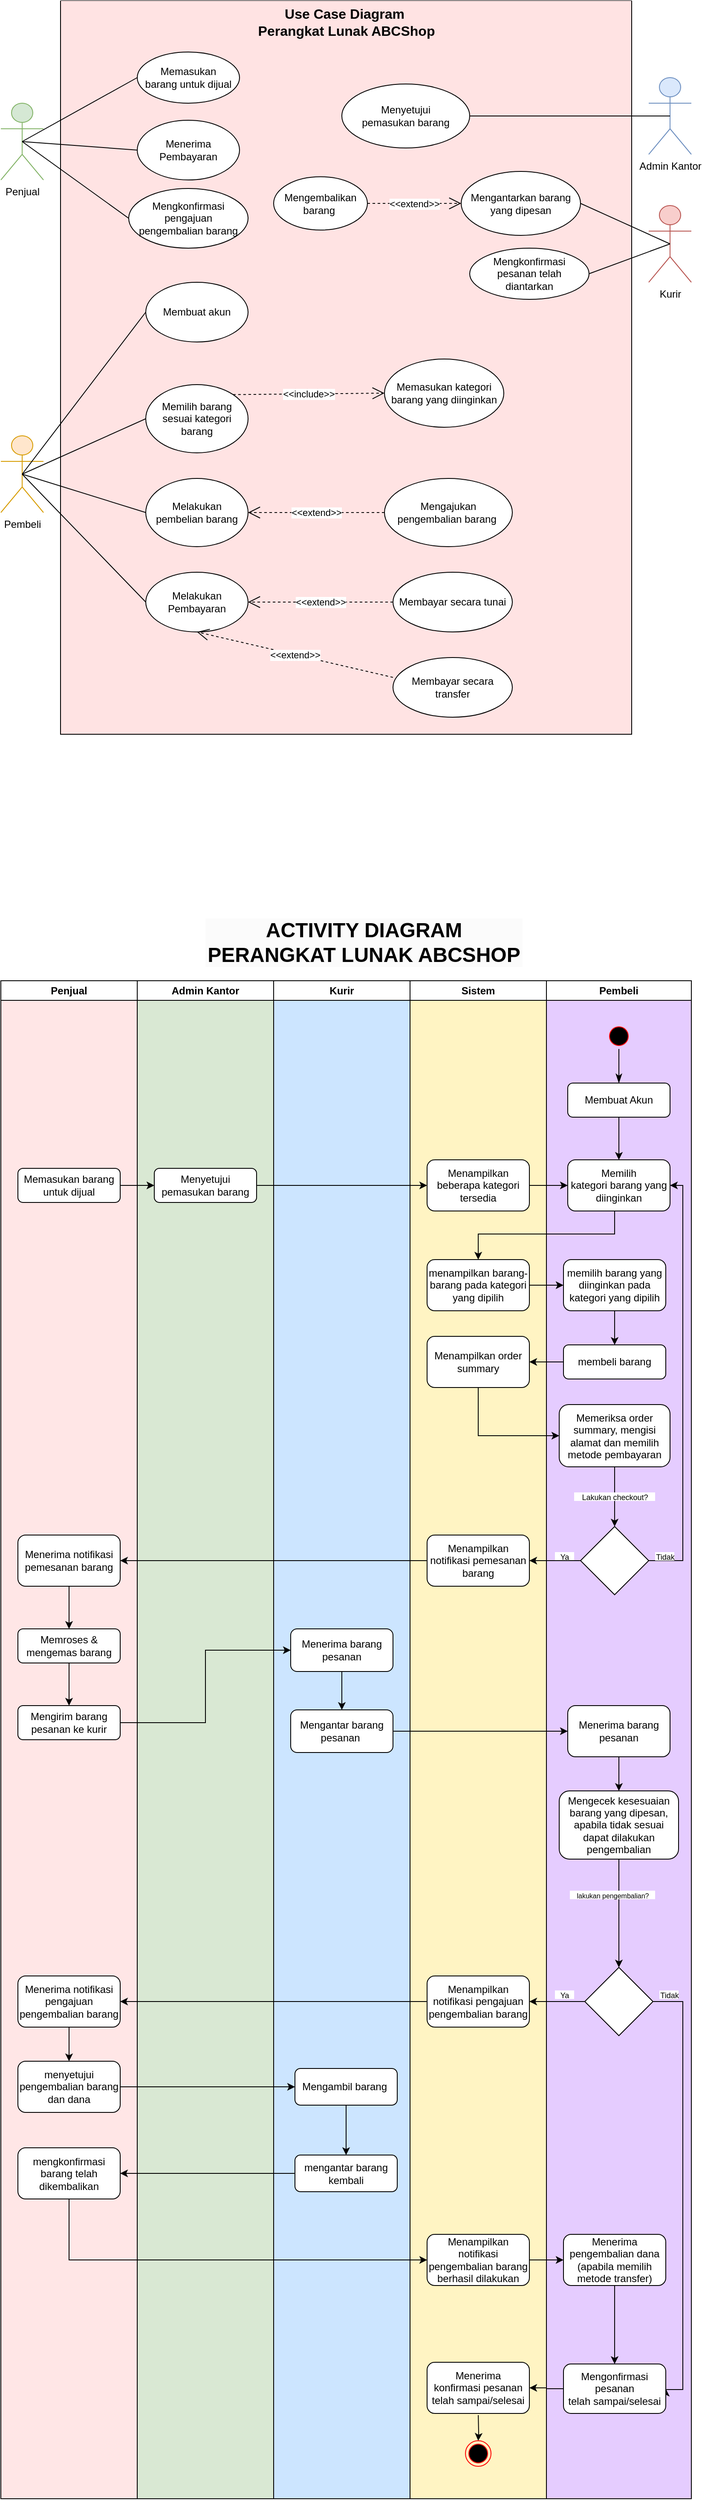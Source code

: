 <mxfile version="21.1.1" type="github">
  <diagram name="Page-1" id="WMPTcS08lWb3K9hCGUmL">
    <mxGraphModel dx="1222" dy="571" grid="1" gridSize="10" guides="1" tooltips="1" connect="1" arrows="1" fold="1" page="1" pageScale="1" pageWidth="850" pageHeight="1100" math="0" shadow="0">
      <root>
        <mxCell id="0" />
        <mxCell id="1" parent="0" />
        <mxCell id="j7uFFj0VMb9B0_QQSw2X-1" value="" style="swimlane;startSize=0;swimlaneFillColor=#FFE3E3;" parent="1" vertex="1">
          <mxGeometry x="90" y="91" width="670" height="860" as="geometry" />
        </mxCell>
        <mxCell id="j7uFFj0VMb9B0_QQSw2X-5" value="Memasukan &lt;br&gt;barang untuk dijual&lt;span id=&quot;docs-internal-guid-a7f95895-7fff-6457-1440-3f78a3bd2c53&quot;&gt;&lt;/span&gt;" style="ellipse;whiteSpace=wrap;html=1;" parent="j7uFFj0VMb9B0_QQSw2X-1" vertex="1">
          <mxGeometry x="90" y="60" width="120" height="60" as="geometry" />
        </mxCell>
        <mxCell id="j7uFFj0VMb9B0_QQSw2X-7" value="Menerima Pembayaran&lt;span id=&quot;docs-internal-guid-a7f95895-7fff-6457-1440-3f78a3bd2c53&quot;&gt;&lt;/span&gt;" style="ellipse;whiteSpace=wrap;html=1;" parent="j7uFFj0VMb9B0_QQSw2X-1" vertex="1">
          <mxGeometry x="90" y="140" width="120" height="70" as="geometry" />
        </mxCell>
        <mxCell id="j7uFFj0VMb9B0_QQSw2X-9" value="Memilih barang sesuai kategori barang&lt;span id=&quot;docs-internal-guid-a7f95895-7fff-6457-1440-3f78a3bd2c53&quot;&gt;&lt;/span&gt;" style="ellipse;whiteSpace=wrap;html=1;" parent="j7uFFj0VMb9B0_QQSw2X-1" vertex="1">
          <mxGeometry x="100" y="450" width="120" height="80" as="geometry" />
        </mxCell>
        <mxCell id="j7uFFj0VMb9B0_QQSw2X-10" value="Memasukan kategori barang yang diinginkan&lt;span id=&quot;docs-internal-guid-a7f95895-7fff-6457-1440-3f78a3bd2c53&quot;&gt;&lt;/span&gt;" style="ellipse;whiteSpace=wrap;html=1;" parent="j7uFFj0VMb9B0_QQSw2X-1" vertex="1">
          <mxGeometry x="380" y="420" width="140" height="80" as="geometry" />
        </mxCell>
        <mxCell id="j7uFFj0VMb9B0_QQSw2X-11" value="Melakukan &lt;br&gt;pembelian barang&lt;span id=&quot;docs-internal-guid-a7f95895-7fff-6457-1440-3f78a3bd2c53&quot;&gt;&lt;/span&gt;" style="ellipse;whiteSpace=wrap;html=1;" parent="j7uFFj0VMb9B0_QQSw2X-1" vertex="1">
          <mxGeometry x="100" y="560" width="120" height="80" as="geometry" />
        </mxCell>
        <mxCell id="j7uFFj0VMb9B0_QQSw2X-12" value="&lt;span id=&quot;docs-internal-guid-32751787-7fff-f40b-053c-c122ccb1751d&quot;&gt;&lt;/span&gt;Mengajukan&lt;br&gt;pengembalian barang&amp;nbsp;" style="ellipse;whiteSpace=wrap;html=1;" parent="j7uFFj0VMb9B0_QQSw2X-1" vertex="1">
          <mxGeometry x="380" y="560" width="150" height="80" as="geometry" />
        </mxCell>
        <mxCell id="j7uFFj0VMb9B0_QQSw2X-13" value="Melakukan Pembayaran" style="ellipse;whiteSpace=wrap;html=1;" parent="j7uFFj0VMb9B0_QQSw2X-1" vertex="1">
          <mxGeometry x="100" y="670" width="120" height="70" as="geometry" />
        </mxCell>
        <mxCell id="j7uFFj0VMb9B0_QQSw2X-14" value="Menyetujui &lt;br&gt;pemasukan barang" style="ellipse;whiteSpace=wrap;html=1;" parent="j7uFFj0VMb9B0_QQSw2X-1" vertex="1">
          <mxGeometry x="330" y="97.5" width="150" height="75" as="geometry" />
        </mxCell>
        <mxCell id="j7uFFj0VMb9B0_QQSw2X-21" value="&lt;b&gt;&lt;font style=&quot;font-size: 16px;&quot;&gt;Use Case Diagram&amp;nbsp; Perangkat Lunak ABCShop&lt;/font&gt;&lt;/b&gt;" style="text;html=1;strokeColor=none;fillColor=none;align=center;verticalAlign=middle;whiteSpace=wrap;rounded=0;" parent="j7uFFj0VMb9B0_QQSw2X-1" vertex="1">
          <mxGeometry x="223" y="10" width="225" height="30" as="geometry" />
        </mxCell>
        <mxCell id="j7uFFj0VMb9B0_QQSw2X-22" value="&amp;lt;&amp;lt;include&amp;gt;&amp;gt;" style="endArrow=open;endSize=12;dashed=1;html=1;rounded=0;exitX=1;exitY=0;exitDx=0;exitDy=0;entryX=0;entryY=0.5;entryDx=0;entryDy=0;" parent="j7uFFj0VMb9B0_QQSw2X-1" source="j7uFFj0VMb9B0_QQSw2X-9" target="j7uFFj0VMb9B0_QQSw2X-10" edge="1">
          <mxGeometry width="160" relative="1" as="geometry">
            <mxPoint x="205" y="469.5" as="sourcePoint" />
            <mxPoint x="330" y="390" as="targetPoint" />
          </mxGeometry>
        </mxCell>
        <mxCell id="j7uFFj0VMb9B0_QQSw2X-24" value="&amp;lt;&amp;lt;extend&amp;gt;&amp;gt;" style="endArrow=open;endSize=12;dashed=1;html=1;rounded=0;exitX=0;exitY=0.5;exitDx=0;exitDy=0;entryX=1;entryY=0.5;entryDx=0;entryDy=0;" parent="j7uFFj0VMb9B0_QQSw2X-1" source="j7uFFj0VMb9B0_QQSw2X-12" target="j7uFFj0VMb9B0_QQSw2X-11" edge="1">
          <mxGeometry width="160" relative="1" as="geometry">
            <mxPoint x="200" y="600" as="sourcePoint" />
            <mxPoint x="320" y="550" as="targetPoint" />
          </mxGeometry>
        </mxCell>
        <mxCell id="j7uFFj0VMb9B0_QQSw2X-26" value="Membayar secara transfer" style="ellipse;whiteSpace=wrap;html=1;" parent="j7uFFj0VMb9B0_QQSw2X-1" vertex="1">
          <mxGeometry x="390" y="770" width="140" height="70" as="geometry" />
        </mxCell>
        <mxCell id="j7uFFj0VMb9B0_QQSw2X-27" value="&amp;lt;&amp;lt;extend&amp;gt;&amp;gt;" style="endArrow=open;endSize=12;dashed=1;html=1;rounded=0;exitX=0;exitY=0.333;exitDx=0;exitDy=0;entryX=0.5;entryY=1;entryDx=0;entryDy=0;exitPerimeter=0;" parent="j7uFFj0VMb9B0_QQSw2X-1" source="j7uFFj0VMb9B0_QQSw2X-26" target="j7uFFj0VMb9B0_QQSw2X-13" edge="1">
          <mxGeometry width="160" relative="1" as="geometry">
            <mxPoint x="329" y="634" as="sourcePoint" />
            <mxPoint x="191" y="620" as="targetPoint" />
          </mxGeometry>
        </mxCell>
        <mxCell id="qfWqqg0GBeRQuwNFtrHV-4" value="Membuat akun" style="ellipse;whiteSpace=wrap;html=1;" parent="j7uFFj0VMb9B0_QQSw2X-1" vertex="1">
          <mxGeometry x="100" y="330" width="120" height="70" as="geometry" />
        </mxCell>
        <mxCell id="qfWqqg0GBeRQuwNFtrHV-7" value="Membayar secara tunai" style="ellipse;whiteSpace=wrap;html=1;" parent="j7uFFj0VMb9B0_QQSw2X-1" vertex="1">
          <mxGeometry x="390" y="670" width="140" height="70" as="geometry" />
        </mxCell>
        <mxCell id="qfWqqg0GBeRQuwNFtrHV-9" value="&amp;lt;&amp;lt;extend&amp;gt;&amp;gt;" style="endArrow=open;endSize=12;dashed=1;html=1;rounded=0;exitX=0;exitY=0.5;exitDx=0;exitDy=0;entryX=1;entryY=0.5;entryDx=0;entryDy=0;" parent="j7uFFj0VMb9B0_QQSw2X-1" source="qfWqqg0GBeRQuwNFtrHV-7" target="j7uFFj0VMb9B0_QQSw2X-13" edge="1">
          <mxGeometry width="160" relative="1" as="geometry">
            <mxPoint x="385" y="642" as="sourcePoint" />
            <mxPoint x="205" y="650" as="targetPoint" />
          </mxGeometry>
        </mxCell>
        <mxCell id="_J6b6kvtOCf_ExvjXbg1-1" value="Mengantarkan barang &lt;br&gt;yang dipesan" style="ellipse;whiteSpace=wrap;html=1;" parent="j7uFFj0VMb9B0_QQSw2X-1" vertex="1">
          <mxGeometry x="470" y="200" width="140" height="75" as="geometry" />
        </mxCell>
        <mxCell id="_J6b6kvtOCf_ExvjXbg1-2" value="Mengembalikan &lt;br&gt;barang&amp;nbsp;" style="ellipse;whiteSpace=wrap;html=1;" parent="j7uFFj0VMb9B0_QQSw2X-1" vertex="1">
          <mxGeometry x="250" y="206.25" width="110" height="62.5" as="geometry" />
        </mxCell>
        <mxCell id="_J6b6kvtOCf_ExvjXbg1-7" value="&amp;lt;&amp;lt;extend&amp;gt;&amp;gt;" style="endArrow=open;endSize=12;dashed=1;html=1;rounded=0;exitX=1;exitY=0.5;exitDx=0;exitDy=0;entryX=0;entryY=0.5;entryDx=0;entryDy=0;" parent="j7uFFj0VMb9B0_QQSw2X-1" source="_J6b6kvtOCf_ExvjXbg1-2" target="_J6b6kvtOCf_ExvjXbg1-1" edge="1">
          <mxGeometry width="160" relative="1" as="geometry">
            <mxPoint x="186" y="312" as="sourcePoint" />
            <mxPoint x="364" y="270" as="targetPoint" />
            <Array as="points" />
          </mxGeometry>
        </mxCell>
        <mxCell id="TZj0bOSMbORoZklCW9Lz-1" value="Mengkonfirmasi pengajuan &lt;br&gt;pengembalian barang" style="ellipse;whiteSpace=wrap;html=1;" vertex="1" parent="j7uFFj0VMb9B0_QQSw2X-1">
          <mxGeometry x="80" y="220" width="140" height="70" as="geometry" />
        </mxCell>
        <mxCell id="BSiaUf2qVjrhFa25R_2A-1" value="Mengkonfirmasi &lt;br&gt;pesanan telah &lt;br&gt;diantarkan" style="ellipse;whiteSpace=wrap;html=1;" vertex="1" parent="j7uFFj0VMb9B0_QQSw2X-1">
          <mxGeometry x="480" y="290" width="140" height="60" as="geometry" />
        </mxCell>
        <mxCell id="j7uFFj0VMb9B0_QQSw2X-2" value="Penjual" style="shape=umlActor;verticalLabelPosition=bottom;verticalAlign=top;html=1;outlineConnect=0;fillColor=#d5e8d4;strokeColor=#82b366;" parent="1" vertex="1">
          <mxGeometry x="20" y="211" width="50" height="90" as="geometry" />
        </mxCell>
        <mxCell id="j7uFFj0VMb9B0_QQSw2X-3" value="Pembeli" style="shape=umlActor;verticalLabelPosition=bottom;verticalAlign=top;html=1;outlineConnect=0;fillColor=#ffe6cc;strokeColor=#d79b00;" parent="1" vertex="1">
          <mxGeometry x="20" y="601" width="50" height="90" as="geometry" />
        </mxCell>
        <mxCell id="j7uFFj0VMb9B0_QQSw2X-4" value="Admin Kantor" style="shape=umlActor;verticalLabelPosition=bottom;verticalAlign=top;html=1;outlineConnect=0;fillColor=#dae8fc;strokeColor=#6c8ebf;" parent="1" vertex="1">
          <mxGeometry x="780" y="181" width="50" height="90" as="geometry" />
        </mxCell>
        <mxCell id="j7uFFj0VMb9B0_QQSw2X-15" value="" style="endArrow=none;html=1;rounded=0;exitX=0.5;exitY=0.5;exitDx=0;exitDy=0;exitPerimeter=0;entryX=0;entryY=0.5;entryDx=0;entryDy=0;" parent="1" source="j7uFFj0VMb9B0_QQSw2X-2" target="j7uFFj0VMb9B0_QQSw2X-5" edge="1">
          <mxGeometry width="50" height="50" relative="1" as="geometry">
            <mxPoint x="160" y="231" as="sourcePoint" />
            <mxPoint x="210" y="181" as="targetPoint" />
          </mxGeometry>
        </mxCell>
        <mxCell id="j7uFFj0VMb9B0_QQSw2X-16" value="" style="endArrow=none;html=1;rounded=0;entryX=0;entryY=0.5;entryDx=0;entryDy=0;exitX=0.5;exitY=0.5;exitDx=0;exitDy=0;exitPerimeter=0;" parent="1" source="j7uFFj0VMb9B0_QQSw2X-2" target="j7uFFj0VMb9B0_QQSw2X-7" edge="1">
          <mxGeometry width="50" height="50" relative="1" as="geometry">
            <mxPoint x="160" y="281" as="sourcePoint" />
            <mxPoint x="210" y="231" as="targetPoint" />
          </mxGeometry>
        </mxCell>
        <mxCell id="j7uFFj0VMb9B0_QQSw2X-17" value="" style="endArrow=none;html=1;rounded=0;exitX=0.5;exitY=0.5;exitDx=0;exitDy=0;exitPerimeter=0;entryX=0;entryY=0.5;entryDx=0;entryDy=0;" parent="1" source="j7uFFj0VMb9B0_QQSw2X-3" target="j7uFFj0VMb9B0_QQSw2X-9" edge="1">
          <mxGeometry width="50" height="50" relative="1" as="geometry">
            <mxPoint x="135" y="641" as="sourcePoint" />
            <mxPoint x="185" y="591" as="targetPoint" />
          </mxGeometry>
        </mxCell>
        <mxCell id="j7uFFj0VMb9B0_QQSw2X-18" value="" style="endArrow=none;html=1;rounded=0;exitX=0.5;exitY=0.5;exitDx=0;exitDy=0;exitPerimeter=0;entryX=0;entryY=0.5;entryDx=0;entryDy=0;" parent="1" source="j7uFFj0VMb9B0_QQSw2X-3" target="j7uFFj0VMb9B0_QQSw2X-11" edge="1">
          <mxGeometry width="50" height="50" relative="1" as="geometry">
            <mxPoint x="110" y="661" as="sourcePoint" />
            <mxPoint x="245" y="571" as="targetPoint" />
          </mxGeometry>
        </mxCell>
        <mxCell id="j7uFFj0VMb9B0_QQSw2X-19" value="" style="endArrow=none;html=1;rounded=0;entryX=0;entryY=0.5;entryDx=0;entryDy=0;exitX=0.5;exitY=0.5;exitDx=0;exitDy=0;exitPerimeter=0;" parent="1" source="j7uFFj0VMb9B0_QQSw2X-3" target="j7uFFj0VMb9B0_QQSw2X-13" edge="1">
          <mxGeometry width="50" height="50" relative="1" as="geometry">
            <mxPoint x="100" y="621" as="sourcePoint" />
            <mxPoint x="255" y="581" as="targetPoint" />
          </mxGeometry>
        </mxCell>
        <mxCell id="j7uFFj0VMb9B0_QQSw2X-20" value="" style="endArrow=none;html=1;rounded=0;entryX=0.5;entryY=0.5;entryDx=0;entryDy=0;entryPerimeter=0;exitX=1;exitY=0.5;exitDx=0;exitDy=0;" parent="1" source="j7uFFj0VMb9B0_QQSw2X-14" target="j7uFFj0VMb9B0_QQSw2X-4" edge="1">
          <mxGeometry width="50" height="50" relative="1" as="geometry">
            <mxPoint x="670" y="301" as="sourcePoint" />
            <mxPoint x="720" y="251" as="targetPoint" />
          </mxGeometry>
        </mxCell>
        <mxCell id="qfWqqg0GBeRQuwNFtrHV-5" value="" style="endArrow=none;html=1;rounded=0;entryX=0;entryY=0.5;entryDx=0;entryDy=0;exitX=0.5;exitY=0.5;exitDx=0;exitDy=0;exitPerimeter=0;" parent="1" source="j7uFFj0VMb9B0_QQSw2X-3" target="qfWqqg0GBeRQuwNFtrHV-4" edge="1">
          <mxGeometry width="50" height="50" relative="1" as="geometry">
            <mxPoint x="110" y="631" as="sourcePoint" />
            <mxPoint x="245" y="781" as="targetPoint" />
          </mxGeometry>
        </mxCell>
        <mxCell id="qfWqqg0GBeRQuwNFtrHV-317" value="&lt;h1 style=&quot;border-color: var(--border-color); color: rgb(0, 0, 0); font-variant-ligatures: normal; font-variant-caps: normal; letter-spacing: normal; orphans: 2; text-align: center; text-indent: 0px; text-transform: none; widows: 2; word-spacing: 0px; -webkit-text-stroke-width: 0px; background-color: rgb(251, 251, 251);&quot;&gt;&lt;span style=&quot;border-color: var(--border-color);&quot;&gt;ACTIVITY DIAGRAM PERANGKAT LUNAK ABCSHOP&lt;/span&gt;&lt;/h1&gt;" style="text;whiteSpace=wrap;html=1;fontStyle=1;fontFamily=Helvetica;spacing=0;verticalAlign=middle;" parent="1" vertex="1">
          <mxGeometry x="260" y="1160" width="370" height="70" as="geometry" />
        </mxCell>
        <mxCell id="_J6b6kvtOCf_ExvjXbg1-3" value="Kurir" style="shape=umlActor;verticalLabelPosition=bottom;verticalAlign=top;html=1;outlineConnect=0;fillColor=#f8cecc;strokeColor=#b85450;" parent="1" vertex="1">
          <mxGeometry x="780" y="331" width="50" height="90" as="geometry" />
        </mxCell>
        <mxCell id="_J6b6kvtOCf_ExvjXbg1-5" value="" style="endArrow=none;html=1;rounded=0;entryX=0.5;entryY=0.5;entryDx=0;entryDy=0;entryPerimeter=0;exitX=1;exitY=0.5;exitDx=0;exitDy=0;" parent="1" source="_J6b6kvtOCf_ExvjXbg1-1" target="_J6b6kvtOCf_ExvjXbg1-3" edge="1">
          <mxGeometry width="50" height="50" relative="1" as="geometry">
            <mxPoint x="630" y="323" as="sourcePoint" />
            <mxPoint x="775" y="322.73" as="targetPoint" />
          </mxGeometry>
        </mxCell>
        <mxCell id="I9VFEbyjpKkMFN8h952U-143" value="Penjual" style="swimlane;whiteSpace=wrap;html=1;startSize=23;swimlaneFillColor=#FFE6E6;" vertex="1" parent="1">
          <mxGeometry x="20" y="1240" width="160" height="1780" as="geometry" />
        </mxCell>
        <mxCell id="I9VFEbyjpKkMFN8h952U-145" value="Memasukan barang&lt;br style=&quot;border-color: var(--border-color);&quot;&gt;untuk dijual" style="rounded=1;whiteSpace=wrap;html=1;" vertex="1" parent="I9VFEbyjpKkMFN8h952U-143">
          <mxGeometry x="20" y="220" width="120" height="40" as="geometry" />
        </mxCell>
        <mxCell id="I9VFEbyjpKkMFN8h952U-147" value="" style="edgeStyle=orthogonalEdgeStyle;rounded=0;orthogonalLoop=1;jettySize=auto;html=1;" edge="1" parent="I9VFEbyjpKkMFN8h952U-143" source="I9VFEbyjpKkMFN8h952U-148" target="I9VFEbyjpKkMFN8h952U-150">
          <mxGeometry relative="1" as="geometry" />
        </mxCell>
        <mxCell id="I9VFEbyjpKkMFN8h952U-148" value="Menerima notifikasi pemesanan barang" style="rounded=1;whiteSpace=wrap;html=1;" vertex="1" parent="I9VFEbyjpKkMFN8h952U-143">
          <mxGeometry x="20" y="650" width="120" height="60" as="geometry" />
        </mxCell>
        <mxCell id="I9VFEbyjpKkMFN8h952U-149" value="" style="edgeStyle=orthogonalEdgeStyle;rounded=0;orthogonalLoop=1;jettySize=auto;html=1;" edge="1" parent="I9VFEbyjpKkMFN8h952U-143" source="I9VFEbyjpKkMFN8h952U-150" target="I9VFEbyjpKkMFN8h952U-151">
          <mxGeometry relative="1" as="geometry" />
        </mxCell>
        <mxCell id="I9VFEbyjpKkMFN8h952U-150" value="Memroses &amp;amp; mengemas barang" style="rounded=1;whiteSpace=wrap;html=1;" vertex="1" parent="I9VFEbyjpKkMFN8h952U-143">
          <mxGeometry x="20" y="760" width="120" height="40" as="geometry" />
        </mxCell>
        <mxCell id="I9VFEbyjpKkMFN8h952U-151" value="Mengirim barang&lt;br&gt;pesanan ke kurir" style="rounded=1;whiteSpace=wrap;html=1;" vertex="1" parent="I9VFEbyjpKkMFN8h952U-143">
          <mxGeometry x="20" y="850" width="120" height="40" as="geometry" />
        </mxCell>
        <mxCell id="I9VFEbyjpKkMFN8h952U-152" value="" style="edgeStyle=orthogonalEdgeStyle;rounded=0;orthogonalLoop=1;jettySize=auto;html=1;" edge="1" parent="I9VFEbyjpKkMFN8h952U-143" source="I9VFEbyjpKkMFN8h952U-153" target="I9VFEbyjpKkMFN8h952U-154">
          <mxGeometry relative="1" as="geometry" />
        </mxCell>
        <mxCell id="I9VFEbyjpKkMFN8h952U-153" value="Menerima notifikasi pengajuan pengembalian barang" style="rounded=1;whiteSpace=wrap;html=1;" vertex="1" parent="I9VFEbyjpKkMFN8h952U-143">
          <mxGeometry x="20" y="1167" width="120" height="60" as="geometry" />
        </mxCell>
        <mxCell id="I9VFEbyjpKkMFN8h952U-154" value="menyetujui pengembalian barang dan dana" style="rounded=1;whiteSpace=wrap;html=1;" vertex="1" parent="I9VFEbyjpKkMFN8h952U-143">
          <mxGeometry x="20" y="1267" width="120" height="60" as="geometry" />
        </mxCell>
        <mxCell id="UR1YK07taxulq5GnLhqf-6" value="mengkonfirmasi barang telah dikembalikan" style="rounded=1;whiteSpace=wrap;html=1;" vertex="1" parent="I9VFEbyjpKkMFN8h952U-143">
          <mxGeometry x="20" y="1368.5" width="120" height="60" as="geometry" />
        </mxCell>
        <mxCell id="I9VFEbyjpKkMFN8h952U-155" value="Admin Kantor" style="swimlane;whiteSpace=wrap;html=1;swimlaneFillColor=#D9E8D3;" vertex="1" parent="1">
          <mxGeometry x="180" y="1240" width="160" height="1780" as="geometry" />
        </mxCell>
        <mxCell id="I9VFEbyjpKkMFN8h952U-156" value="Menyetujui pemasukan barang" style="rounded=1;whiteSpace=wrap;html=1;" vertex="1" parent="I9VFEbyjpKkMFN8h952U-155">
          <mxGeometry x="20" y="220" width="120" height="40" as="geometry" />
        </mxCell>
        <mxCell id="I9VFEbyjpKkMFN8h952U-157" value="Kurir" style="swimlane;whiteSpace=wrap;html=1;swimlaneFillColor=#CCE5FF;" vertex="1" parent="1">
          <mxGeometry x="340" y="1240" width="160" height="1780" as="geometry" />
        </mxCell>
        <mxCell id="I9VFEbyjpKkMFN8h952U-158" value="" style="edgeStyle=orthogonalEdgeStyle;rounded=0;orthogonalLoop=1;jettySize=auto;html=1;" edge="1" parent="I9VFEbyjpKkMFN8h952U-157" source="I9VFEbyjpKkMFN8h952U-159" target="I9VFEbyjpKkMFN8h952U-160">
          <mxGeometry relative="1" as="geometry" />
        </mxCell>
        <mxCell id="I9VFEbyjpKkMFN8h952U-159" value="Menerima barang pesanan" style="rounded=1;whiteSpace=wrap;html=1;" vertex="1" parent="I9VFEbyjpKkMFN8h952U-157">
          <mxGeometry x="20" y="760" width="120" height="50" as="geometry" />
        </mxCell>
        <mxCell id="I9VFEbyjpKkMFN8h952U-160" value="Mengantar barang pesanan&amp;nbsp;" style="rounded=1;whiteSpace=wrap;html=1;" vertex="1" parent="I9VFEbyjpKkMFN8h952U-157">
          <mxGeometry x="20" y="855" width="120" height="50" as="geometry" />
        </mxCell>
        <mxCell id="I9VFEbyjpKkMFN8h952U-161" value="" style="edgeStyle=orthogonalEdgeStyle;rounded=0;orthogonalLoop=1;jettySize=auto;html=1;" edge="1" parent="I9VFEbyjpKkMFN8h952U-157" source="I9VFEbyjpKkMFN8h952U-162" target="I9VFEbyjpKkMFN8h952U-163">
          <mxGeometry relative="1" as="geometry" />
        </mxCell>
        <mxCell id="I9VFEbyjpKkMFN8h952U-162" value="Mengambil barang&amp;nbsp;" style="rounded=1;whiteSpace=wrap;html=1;" vertex="1" parent="I9VFEbyjpKkMFN8h952U-157">
          <mxGeometry x="25" y="1275.5" width="120" height="43" as="geometry" />
        </mxCell>
        <mxCell id="I9VFEbyjpKkMFN8h952U-163" value="mengantar barang kembali" style="rounded=1;whiteSpace=wrap;html=1;" vertex="1" parent="I9VFEbyjpKkMFN8h952U-157">
          <mxGeometry x="25" y="1377" width="120" height="43" as="geometry" />
        </mxCell>
        <mxCell id="I9VFEbyjpKkMFN8h952U-164" value="Sistem" style="swimlane;whiteSpace=wrap;html=1;swimlaneFillColor=#FFF4C3;" vertex="1" parent="1">
          <mxGeometry x="500" y="1240" width="160" height="1780" as="geometry" />
        </mxCell>
        <mxCell id="I9VFEbyjpKkMFN8h952U-165" value="Menampilkan beberapa kategori tersedia" style="rounded=1;whiteSpace=wrap;html=1;" vertex="1" parent="I9VFEbyjpKkMFN8h952U-164">
          <mxGeometry x="20" y="210" width="120" height="60" as="geometry" />
        </mxCell>
        <mxCell id="I9VFEbyjpKkMFN8h952U-166" value="menampilkan barang-barang pada kategori yang dipilih" style="rounded=1;whiteSpace=wrap;html=1;" vertex="1" parent="I9VFEbyjpKkMFN8h952U-164">
          <mxGeometry x="20" y="327" width="120" height="60" as="geometry" />
        </mxCell>
        <mxCell id="I9VFEbyjpKkMFN8h952U-167" value="Menampilkan order summary" style="rounded=1;whiteSpace=wrap;html=1;" vertex="1" parent="I9VFEbyjpKkMFN8h952U-164">
          <mxGeometry x="20" y="417" width="120" height="60" as="geometry" />
        </mxCell>
        <mxCell id="I9VFEbyjpKkMFN8h952U-168" value="Menampilkan notifikasi pemesanan barang" style="rounded=1;whiteSpace=wrap;html=1;" vertex="1" parent="I9VFEbyjpKkMFN8h952U-164">
          <mxGeometry x="20" y="650" width="120" height="60" as="geometry" />
        </mxCell>
        <mxCell id="I9VFEbyjpKkMFN8h952U-169" value="" style="edgeStyle=orthogonalEdgeStyle;rounded=0;orthogonalLoop=1;jettySize=auto;html=1;" edge="1" parent="I9VFEbyjpKkMFN8h952U-164" target="I9VFEbyjpKkMFN8h952U-175">
          <mxGeometry relative="1" as="geometry">
            <mxPoint x="80.043" y="1682" as="sourcePoint" />
          </mxGeometry>
        </mxCell>
        <mxCell id="I9VFEbyjpKkMFN8h952U-170" value="Menerima &lt;br&gt;konfirmasi pesanan telah sampai/selesai" style="rounded=1;whiteSpace=wrap;html=1;" vertex="1" parent="I9VFEbyjpKkMFN8h952U-164">
          <mxGeometry x="20" y="1620" width="120" height="60" as="geometry" />
        </mxCell>
        <mxCell id="I9VFEbyjpKkMFN8h952U-171" value="Menampilkan notifikasi pengajuan pengembalian barang" style="rounded=1;whiteSpace=wrap;html=1;" vertex="1" parent="I9VFEbyjpKkMFN8h952U-164">
          <mxGeometry x="20" y="1167" width="120" height="60" as="geometry" />
        </mxCell>
        <mxCell id="I9VFEbyjpKkMFN8h952U-173" value="Menampilkan notifikasi pengembalian barang berhasil dilakukan" style="whiteSpace=wrap;html=1;rounded=1;" vertex="1" parent="I9VFEbyjpKkMFN8h952U-164">
          <mxGeometry x="20" y="1470" width="120" height="60" as="geometry" />
        </mxCell>
        <mxCell id="I9VFEbyjpKkMFN8h952U-175" value="" style="ellipse;html=1;shape=endState;fillColor=#000000;strokeColor=#ff0000;" vertex="1" parent="I9VFEbyjpKkMFN8h952U-164">
          <mxGeometry x="65" y="1712" width="30" height="30" as="geometry" />
        </mxCell>
        <mxCell id="I9VFEbyjpKkMFN8h952U-176" value="Pembeli" style="swimlane;whiteSpace=wrap;html=1;swimlaneFillColor=#E5CCFF;" vertex="1" parent="1">
          <mxGeometry x="660" y="1240" width="170" height="1780" as="geometry" />
        </mxCell>
        <mxCell id="I9VFEbyjpKkMFN8h952U-177" value="Memilih&lt;br style=&quot;border-color: var(--border-color);&quot;&gt;kategori barang yang diinginkan" style="rounded=1;whiteSpace=wrap;html=1;" vertex="1" parent="I9VFEbyjpKkMFN8h952U-176">
          <mxGeometry x="25" y="210" width="120" height="60" as="geometry" />
        </mxCell>
        <mxCell id="I9VFEbyjpKkMFN8h952U-178" value="" style="edgeStyle=orthogonalEdgeStyle;rounded=0;orthogonalLoop=1;jettySize=auto;html=1;" edge="1" parent="I9VFEbyjpKkMFN8h952U-176" source="I9VFEbyjpKkMFN8h952U-179" target="I9VFEbyjpKkMFN8h952U-180">
          <mxGeometry relative="1" as="geometry" />
        </mxCell>
        <mxCell id="I9VFEbyjpKkMFN8h952U-179" value="memilih barang yang diinginkan pada kategori yang dipilih" style="rounded=1;whiteSpace=wrap;html=1;" vertex="1" parent="I9VFEbyjpKkMFN8h952U-176">
          <mxGeometry x="20" y="327" width="120" height="60" as="geometry" />
        </mxCell>
        <mxCell id="I9VFEbyjpKkMFN8h952U-180" value="membeli barang" style="rounded=1;whiteSpace=wrap;html=1;" vertex="1" parent="I9VFEbyjpKkMFN8h952U-176">
          <mxGeometry x="20" y="427" width="120" height="40" as="geometry" />
        </mxCell>
        <mxCell id="I9VFEbyjpKkMFN8h952U-181" style="edgeStyle=orthogonalEdgeStyle;rounded=0;orthogonalLoop=1;jettySize=auto;html=1;entryX=0.5;entryY=0;entryDx=0;entryDy=0;exitX=0.5;exitY=1;exitDx=0;exitDy=0;" edge="1" parent="I9VFEbyjpKkMFN8h952U-176" source="I9VFEbyjpKkMFN8h952U-182" target="I9VFEbyjpKkMFN8h952U-184">
          <mxGeometry relative="1" as="geometry">
            <mxPoint x="80" y="620" as="sourcePoint" />
          </mxGeometry>
        </mxCell>
        <mxCell id="I9VFEbyjpKkMFN8h952U-182" value="Memeriksa order summary, mengisi alamat dan memilih metode pembayaran" style="rounded=1;whiteSpace=wrap;html=1;" vertex="1" parent="I9VFEbyjpKkMFN8h952U-176">
          <mxGeometry x="15" y="497" width="130" height="73" as="geometry" />
        </mxCell>
        <mxCell id="I9VFEbyjpKkMFN8h952U-183" style="edgeStyle=orthogonalEdgeStyle;rounded=0;orthogonalLoop=1;jettySize=auto;html=1;entryX=1;entryY=0.5;entryDx=0;entryDy=0;exitX=1;exitY=0.5;exitDx=0;exitDy=0;" edge="1" parent="I9VFEbyjpKkMFN8h952U-176" source="I9VFEbyjpKkMFN8h952U-184" target="I9VFEbyjpKkMFN8h952U-177">
          <mxGeometry relative="1" as="geometry">
            <Array as="points">
              <mxPoint x="160" y="680" />
              <mxPoint x="160" y="240" />
            </Array>
          </mxGeometry>
        </mxCell>
        <mxCell id="I9VFEbyjpKkMFN8h952U-184" value="" style="rhombus;whiteSpace=wrap;html=1;" vertex="1" parent="I9VFEbyjpKkMFN8h952U-176">
          <mxGeometry x="40" y="640" width="80" height="80" as="geometry" />
        </mxCell>
        <mxCell id="I9VFEbyjpKkMFN8h952U-185" value="&lt;font style=&quot;font-size: 9px;&quot;&gt;Lakukan checkout?&lt;/font&gt;" style="text;html=1;strokeColor=none;fillColor=default;align=center;verticalAlign=middle;whiteSpace=wrap;rounded=0;" vertex="1" parent="I9VFEbyjpKkMFN8h952U-176">
          <mxGeometry x="32.5" y="600" width="95" height="10" as="geometry" />
        </mxCell>
        <mxCell id="I9VFEbyjpKkMFN8h952U-186" value="&lt;font style=&quot;font-size: 9px;&quot;&gt;Ya&lt;/font&gt;" style="text;html=1;strokeColor=none;fillColor=default;align=center;verticalAlign=middle;whiteSpace=wrap;rounded=0;" vertex="1" parent="I9VFEbyjpKkMFN8h952U-176">
          <mxGeometry x="10" y="670" width="22.5" height="10" as="geometry" />
        </mxCell>
        <mxCell id="UR1YK07taxulq5GnLhqf-5" value="" style="edgeStyle=orthogonalEdgeStyle;rounded=0;orthogonalLoop=1;jettySize=auto;html=1;" edge="1" parent="I9VFEbyjpKkMFN8h952U-176" source="I9VFEbyjpKkMFN8h952U-188" target="I9VFEbyjpKkMFN8h952U-190">
          <mxGeometry relative="1" as="geometry" />
        </mxCell>
        <mxCell id="I9VFEbyjpKkMFN8h952U-188" value="Menerima barang pesanan" style="rounded=1;whiteSpace=wrap;html=1;" vertex="1" parent="I9VFEbyjpKkMFN8h952U-176">
          <mxGeometry x="25" y="850" width="120" height="60" as="geometry" />
        </mxCell>
        <mxCell id="I9VFEbyjpKkMFN8h952U-189" value="" style="edgeStyle=orthogonalEdgeStyle;rounded=0;orthogonalLoop=1;jettySize=auto;html=1;exitX=0.5;exitY=1;exitDx=0;exitDy=0;" edge="1" parent="I9VFEbyjpKkMFN8h952U-176" source="I9VFEbyjpKkMFN8h952U-190" target="I9VFEbyjpKkMFN8h952U-193">
          <mxGeometry relative="1" as="geometry">
            <mxPoint x="80" y="1057" as="sourcePoint" />
          </mxGeometry>
        </mxCell>
        <mxCell id="I9VFEbyjpKkMFN8h952U-190" value="Mengecek kesesuaian barang yang dipesan, apabila tidak sesuai dapat dilakukan pengembalian" style="rounded=1;whiteSpace=wrap;html=1;" vertex="1" parent="I9VFEbyjpKkMFN8h952U-176">
          <mxGeometry x="15" y="950" width="140" height="80" as="geometry" />
        </mxCell>
        <mxCell id="I9VFEbyjpKkMFN8h952U-191" value="&lt;font style=&quot;font-size: 9px;&quot;&gt;Tidak&lt;/font&gt;" style="text;html=1;strokeColor=none;fillColor=default;align=center;verticalAlign=middle;whiteSpace=wrap;rounded=0;" vertex="1" parent="I9VFEbyjpKkMFN8h952U-176">
          <mxGeometry x="127.5" y="670" width="22.5" height="10" as="geometry" />
        </mxCell>
        <mxCell id="I9VFEbyjpKkMFN8h952U-192" value="" style="edgeStyle=orthogonalEdgeStyle;rounded=0;orthogonalLoop=1;jettySize=auto;html=1;exitX=1;exitY=0.5;exitDx=0;exitDy=0;entryX=1;entryY=0.5;entryDx=0;entryDy=0;" edge="1" parent="I9VFEbyjpKkMFN8h952U-176" source="I9VFEbyjpKkMFN8h952U-193" target="I9VFEbyjpKkMFN8h952U-195">
          <mxGeometry relative="1" as="geometry">
            <Array as="points">
              <mxPoint x="160" y="1197" />
              <mxPoint x="160" y="1652" />
            </Array>
          </mxGeometry>
        </mxCell>
        <mxCell id="I9VFEbyjpKkMFN8h952U-193" value="" style="rhombus;whiteSpace=wrap;html=1;" vertex="1" parent="I9VFEbyjpKkMFN8h952U-176">
          <mxGeometry x="45" y="1157" width="80" height="80" as="geometry" />
        </mxCell>
        <mxCell id="I9VFEbyjpKkMFN8h952U-194" value="&lt;font style=&quot;font-size: 8px;&quot;&gt;lakukan pengembalian?&lt;/font&gt;" style="text;html=1;strokeColor=none;fillColor=default;align=center;verticalAlign=middle;whiteSpace=wrap;rounded=0;" vertex="1" parent="I9VFEbyjpKkMFN8h952U-176">
          <mxGeometry x="27.5" y="1067" width="100" height="10" as="geometry" />
        </mxCell>
        <mxCell id="I9VFEbyjpKkMFN8h952U-195" value="Mengonfirmasi pesanan &lt;br&gt;telah sampai/selesai" style="rounded=1;whiteSpace=wrap;html=1;" vertex="1" parent="I9VFEbyjpKkMFN8h952U-176">
          <mxGeometry x="20" y="1622" width="120" height="58" as="geometry" />
        </mxCell>
        <mxCell id="I9VFEbyjpKkMFN8h952U-196" value="&lt;font style=&quot;font-size: 9px;&quot;&gt;Ya&lt;/font&gt;" style="text;html=1;strokeColor=none;fillColor=default;align=center;verticalAlign=middle;whiteSpace=wrap;rounded=0;" vertex="1" parent="I9VFEbyjpKkMFN8h952U-176">
          <mxGeometry x="10" y="1184" width="22.5" height="10" as="geometry" />
        </mxCell>
        <mxCell id="I9VFEbyjpKkMFN8h952U-197" value="&lt;font style=&quot;font-size: 9px;&quot;&gt;Tidak&lt;/font&gt;" style="text;html=1;strokeColor=none;fillColor=default;align=center;verticalAlign=middle;whiteSpace=wrap;rounded=0;" vertex="1" parent="I9VFEbyjpKkMFN8h952U-176">
          <mxGeometry x="132.5" y="1184" width="22.5" height="10" as="geometry" />
        </mxCell>
        <mxCell id="0P5sAnl20cGsUA7zE3eK-1" value="" style="ellipse;html=1;shape=startState;fillColor=#000000;strokeColor=#ff0000;" vertex="1" parent="I9VFEbyjpKkMFN8h952U-176">
          <mxGeometry x="70" y="50" width="30" height="30" as="geometry" />
        </mxCell>
        <mxCell id="0P5sAnl20cGsUA7zE3eK-2" value="" style="edgeStyle=orthogonalEdgeStyle;html=1;verticalAlign=bottom;endArrow=classicThin;endSize=8;strokeColor=#000000;rounded=0;entryX=0.5;entryY=0;entryDx=0;entryDy=0;endFill=1;" edge="1" source="0P5sAnl20cGsUA7zE3eK-1" parent="I9VFEbyjpKkMFN8h952U-176" target="0P5sAnl20cGsUA7zE3eK-3">
          <mxGeometry relative="1" as="geometry">
            <mxPoint x="85" y="140" as="targetPoint" />
          </mxGeometry>
        </mxCell>
        <mxCell id="0P5sAnl20cGsUA7zE3eK-4" style="edgeStyle=orthogonalEdgeStyle;rounded=0;orthogonalLoop=1;jettySize=auto;html=1;entryX=0.5;entryY=0;entryDx=0;entryDy=0;" edge="1" parent="I9VFEbyjpKkMFN8h952U-176" source="0P5sAnl20cGsUA7zE3eK-3" target="I9VFEbyjpKkMFN8h952U-177">
          <mxGeometry relative="1" as="geometry" />
        </mxCell>
        <mxCell id="0P5sAnl20cGsUA7zE3eK-3" value="Membuat Akun" style="rounded=1;whiteSpace=wrap;html=1;" vertex="1" parent="I9VFEbyjpKkMFN8h952U-176">
          <mxGeometry x="25" y="120" width="120" height="40" as="geometry" />
        </mxCell>
        <mxCell id="UR1YK07taxulq5GnLhqf-12" value="" style="edgeStyle=orthogonalEdgeStyle;rounded=0;orthogonalLoop=1;jettySize=auto;html=1;entryX=0.5;entryY=0;entryDx=0;entryDy=0;" edge="1" parent="I9VFEbyjpKkMFN8h952U-176" source="UR1YK07taxulq5GnLhqf-9" target="I9VFEbyjpKkMFN8h952U-195">
          <mxGeometry relative="1" as="geometry">
            <mxPoint x="87.5" y="1570.0" as="targetPoint" />
          </mxGeometry>
        </mxCell>
        <mxCell id="UR1YK07taxulq5GnLhqf-9" value="Menerima pengembalian dana (apabila memilih metode transfer)" style="rounded=1;whiteSpace=wrap;html=1;" vertex="1" parent="I9VFEbyjpKkMFN8h952U-176">
          <mxGeometry x="20" y="1470" width="120" height="60" as="geometry" />
        </mxCell>
        <mxCell id="I9VFEbyjpKkMFN8h952U-198" value="" style="edgeStyle=orthogonalEdgeStyle;rounded=0;orthogonalLoop=1;jettySize=auto;html=1;" edge="1" parent="1" source="I9VFEbyjpKkMFN8h952U-145" target="I9VFEbyjpKkMFN8h952U-156">
          <mxGeometry relative="1" as="geometry" />
        </mxCell>
        <mxCell id="I9VFEbyjpKkMFN8h952U-199" style="edgeStyle=orthogonalEdgeStyle;rounded=0;orthogonalLoop=1;jettySize=auto;html=1;" edge="1" parent="1" source="I9VFEbyjpKkMFN8h952U-156" target="I9VFEbyjpKkMFN8h952U-165">
          <mxGeometry relative="1" as="geometry" />
        </mxCell>
        <mxCell id="I9VFEbyjpKkMFN8h952U-200" style="edgeStyle=orthogonalEdgeStyle;rounded=0;orthogonalLoop=1;jettySize=auto;html=1;" edge="1" parent="1" source="I9VFEbyjpKkMFN8h952U-165" target="I9VFEbyjpKkMFN8h952U-177">
          <mxGeometry relative="1" as="geometry" />
        </mxCell>
        <mxCell id="I9VFEbyjpKkMFN8h952U-201" style="edgeStyle=orthogonalEdgeStyle;rounded=0;orthogonalLoop=1;jettySize=auto;html=1;entryX=0;entryY=0.5;entryDx=0;entryDy=0;" edge="1" parent="1" source="I9VFEbyjpKkMFN8h952U-166" target="I9VFEbyjpKkMFN8h952U-179">
          <mxGeometry relative="1" as="geometry" />
        </mxCell>
        <mxCell id="I9VFEbyjpKkMFN8h952U-202" value="" style="edgeStyle=orthogonalEdgeStyle;rounded=0;orthogonalLoop=1;jettySize=auto;html=1;" edge="1" parent="1" source="I9VFEbyjpKkMFN8h952U-180" target="I9VFEbyjpKkMFN8h952U-167">
          <mxGeometry relative="1" as="geometry" />
        </mxCell>
        <mxCell id="I9VFEbyjpKkMFN8h952U-203" value="" style="edgeStyle=orthogonalEdgeStyle;rounded=0;orthogonalLoop=1;jettySize=auto;html=1;" edge="1" parent="1" source="I9VFEbyjpKkMFN8h952U-184" target="I9VFEbyjpKkMFN8h952U-168">
          <mxGeometry relative="1" as="geometry" />
        </mxCell>
        <mxCell id="I9VFEbyjpKkMFN8h952U-204" style="edgeStyle=orthogonalEdgeStyle;rounded=0;orthogonalLoop=1;jettySize=auto;html=1;entryX=1;entryY=0.5;entryDx=0;entryDy=0;" edge="1" parent="1" source="I9VFEbyjpKkMFN8h952U-168" target="I9VFEbyjpKkMFN8h952U-148">
          <mxGeometry relative="1" as="geometry" />
        </mxCell>
        <mxCell id="I9VFEbyjpKkMFN8h952U-205" style="edgeStyle=orthogonalEdgeStyle;rounded=0;orthogonalLoop=1;jettySize=auto;html=1;entryX=0;entryY=0.5;entryDx=0;entryDy=0;" edge="1" parent="1" source="I9VFEbyjpKkMFN8h952U-151" target="I9VFEbyjpKkMFN8h952U-159">
          <mxGeometry relative="1" as="geometry" />
        </mxCell>
        <mxCell id="I9VFEbyjpKkMFN8h952U-206" style="edgeStyle=orthogonalEdgeStyle;rounded=0;orthogonalLoop=1;jettySize=auto;html=1;entryX=0;entryY=0.5;entryDx=0;entryDy=0;" edge="1" parent="1" source="I9VFEbyjpKkMFN8h952U-160" target="I9VFEbyjpKkMFN8h952U-188">
          <mxGeometry relative="1" as="geometry" />
        </mxCell>
        <mxCell id="I9VFEbyjpKkMFN8h952U-207" value="" style="edgeStyle=orthogonalEdgeStyle;rounded=0;orthogonalLoop=1;jettySize=auto;html=1;entryX=0.5;entryY=0;entryDx=0;entryDy=0;" edge="1" parent="1" source="I9VFEbyjpKkMFN8h952U-177" target="I9VFEbyjpKkMFN8h952U-166">
          <mxGeometry relative="1" as="geometry">
            <Array as="points">
              <mxPoint x="740" y="1537" />
              <mxPoint x="580" y="1537" />
            </Array>
          </mxGeometry>
        </mxCell>
        <mxCell id="I9VFEbyjpKkMFN8h952U-208" style="edgeStyle=orthogonalEdgeStyle;rounded=0;orthogonalLoop=1;jettySize=auto;html=1;entryX=0;entryY=0.5;entryDx=0;entryDy=0;exitX=0.5;exitY=1;exitDx=0;exitDy=0;" edge="1" parent="1" source="I9VFEbyjpKkMFN8h952U-167" target="I9VFEbyjpKkMFN8h952U-182">
          <mxGeometry relative="1" as="geometry">
            <mxPoint x="620.0" y="1787" as="targetPoint" />
          </mxGeometry>
        </mxCell>
        <mxCell id="I9VFEbyjpKkMFN8h952U-210" value="" style="edgeStyle=orthogonalEdgeStyle;rounded=0;orthogonalLoop=1;jettySize=auto;html=1;" edge="1" parent="1" source="I9VFEbyjpKkMFN8h952U-193" target="I9VFEbyjpKkMFN8h952U-171">
          <mxGeometry relative="1" as="geometry" />
        </mxCell>
        <mxCell id="I9VFEbyjpKkMFN8h952U-211" style="edgeStyle=orthogonalEdgeStyle;rounded=0;orthogonalLoop=1;jettySize=auto;html=1;entryX=1;entryY=0.5;entryDx=0;entryDy=0;" edge="1" parent="1" source="I9VFEbyjpKkMFN8h952U-171" target="I9VFEbyjpKkMFN8h952U-153">
          <mxGeometry relative="1" as="geometry" />
        </mxCell>
        <mxCell id="I9VFEbyjpKkMFN8h952U-212" style="edgeStyle=orthogonalEdgeStyle;rounded=0;orthogonalLoop=1;jettySize=auto;html=1;" edge="1" parent="1" source="I9VFEbyjpKkMFN8h952U-154" target="I9VFEbyjpKkMFN8h952U-162">
          <mxGeometry relative="1" as="geometry" />
        </mxCell>
        <mxCell id="UR1YK07taxulq5GnLhqf-7" style="edgeStyle=orthogonalEdgeStyle;rounded=0;orthogonalLoop=1;jettySize=auto;html=1;" edge="1" parent="1" source="I9VFEbyjpKkMFN8h952U-163" target="UR1YK07taxulq5GnLhqf-6">
          <mxGeometry relative="1" as="geometry" />
        </mxCell>
        <mxCell id="UR1YK07taxulq5GnLhqf-8" style="edgeStyle=orthogonalEdgeStyle;rounded=0;orthogonalLoop=1;jettySize=auto;html=1;entryX=0;entryY=0.5;entryDx=0;entryDy=0;" edge="1" parent="1" source="UR1YK07taxulq5GnLhqf-6" target="I9VFEbyjpKkMFN8h952U-173">
          <mxGeometry relative="1" as="geometry">
            <Array as="points">
              <mxPoint x="100" y="2740" />
            </Array>
          </mxGeometry>
        </mxCell>
        <mxCell id="UR1YK07taxulq5GnLhqf-10" value="" style="edgeStyle=orthogonalEdgeStyle;rounded=0;orthogonalLoop=1;jettySize=auto;html=1;" edge="1" parent="1" source="I9VFEbyjpKkMFN8h952U-173" target="UR1YK07taxulq5GnLhqf-9">
          <mxGeometry relative="1" as="geometry" />
        </mxCell>
        <mxCell id="UR1YK07taxulq5GnLhqf-13" value="" style="edgeStyle=orthogonalEdgeStyle;rounded=0;orthogonalLoop=1;jettySize=auto;html=1;" edge="1" parent="1" source="I9VFEbyjpKkMFN8h952U-195" target="I9VFEbyjpKkMFN8h952U-170">
          <mxGeometry relative="1" as="geometry" />
        </mxCell>
        <mxCell id="WkxhsKUeWTfdr2WXUU0A-1" value="" style="endArrow=none;html=1;rounded=0;entryX=0;entryY=0.5;entryDx=0;entryDy=0;exitX=0.5;exitY=0.5;exitDx=0;exitDy=0;exitPerimeter=0;" edge="1" parent="1" source="j7uFFj0VMb9B0_QQSw2X-2" target="TZj0bOSMbORoZklCW9Lz-1">
          <mxGeometry width="50" height="50" relative="1" as="geometry">
            <mxPoint x="55" y="266" as="sourcePoint" />
            <mxPoint x="190" y="276" as="targetPoint" />
          </mxGeometry>
        </mxCell>
        <mxCell id="BSiaUf2qVjrhFa25R_2A-2" value="" style="endArrow=none;html=1;rounded=0;entryX=0.5;entryY=0.5;entryDx=0;entryDy=0;entryPerimeter=0;exitX=1;exitY=0.5;exitDx=0;exitDy=0;" edge="1" parent="1" source="BSiaUf2qVjrhFa25R_2A-1" target="_J6b6kvtOCf_ExvjXbg1-3">
          <mxGeometry width="50" height="50" relative="1" as="geometry">
            <mxPoint x="660" y="339" as="sourcePoint" />
            <mxPoint x="815" y="386" as="targetPoint" />
          </mxGeometry>
        </mxCell>
      </root>
    </mxGraphModel>
  </diagram>
</mxfile>

